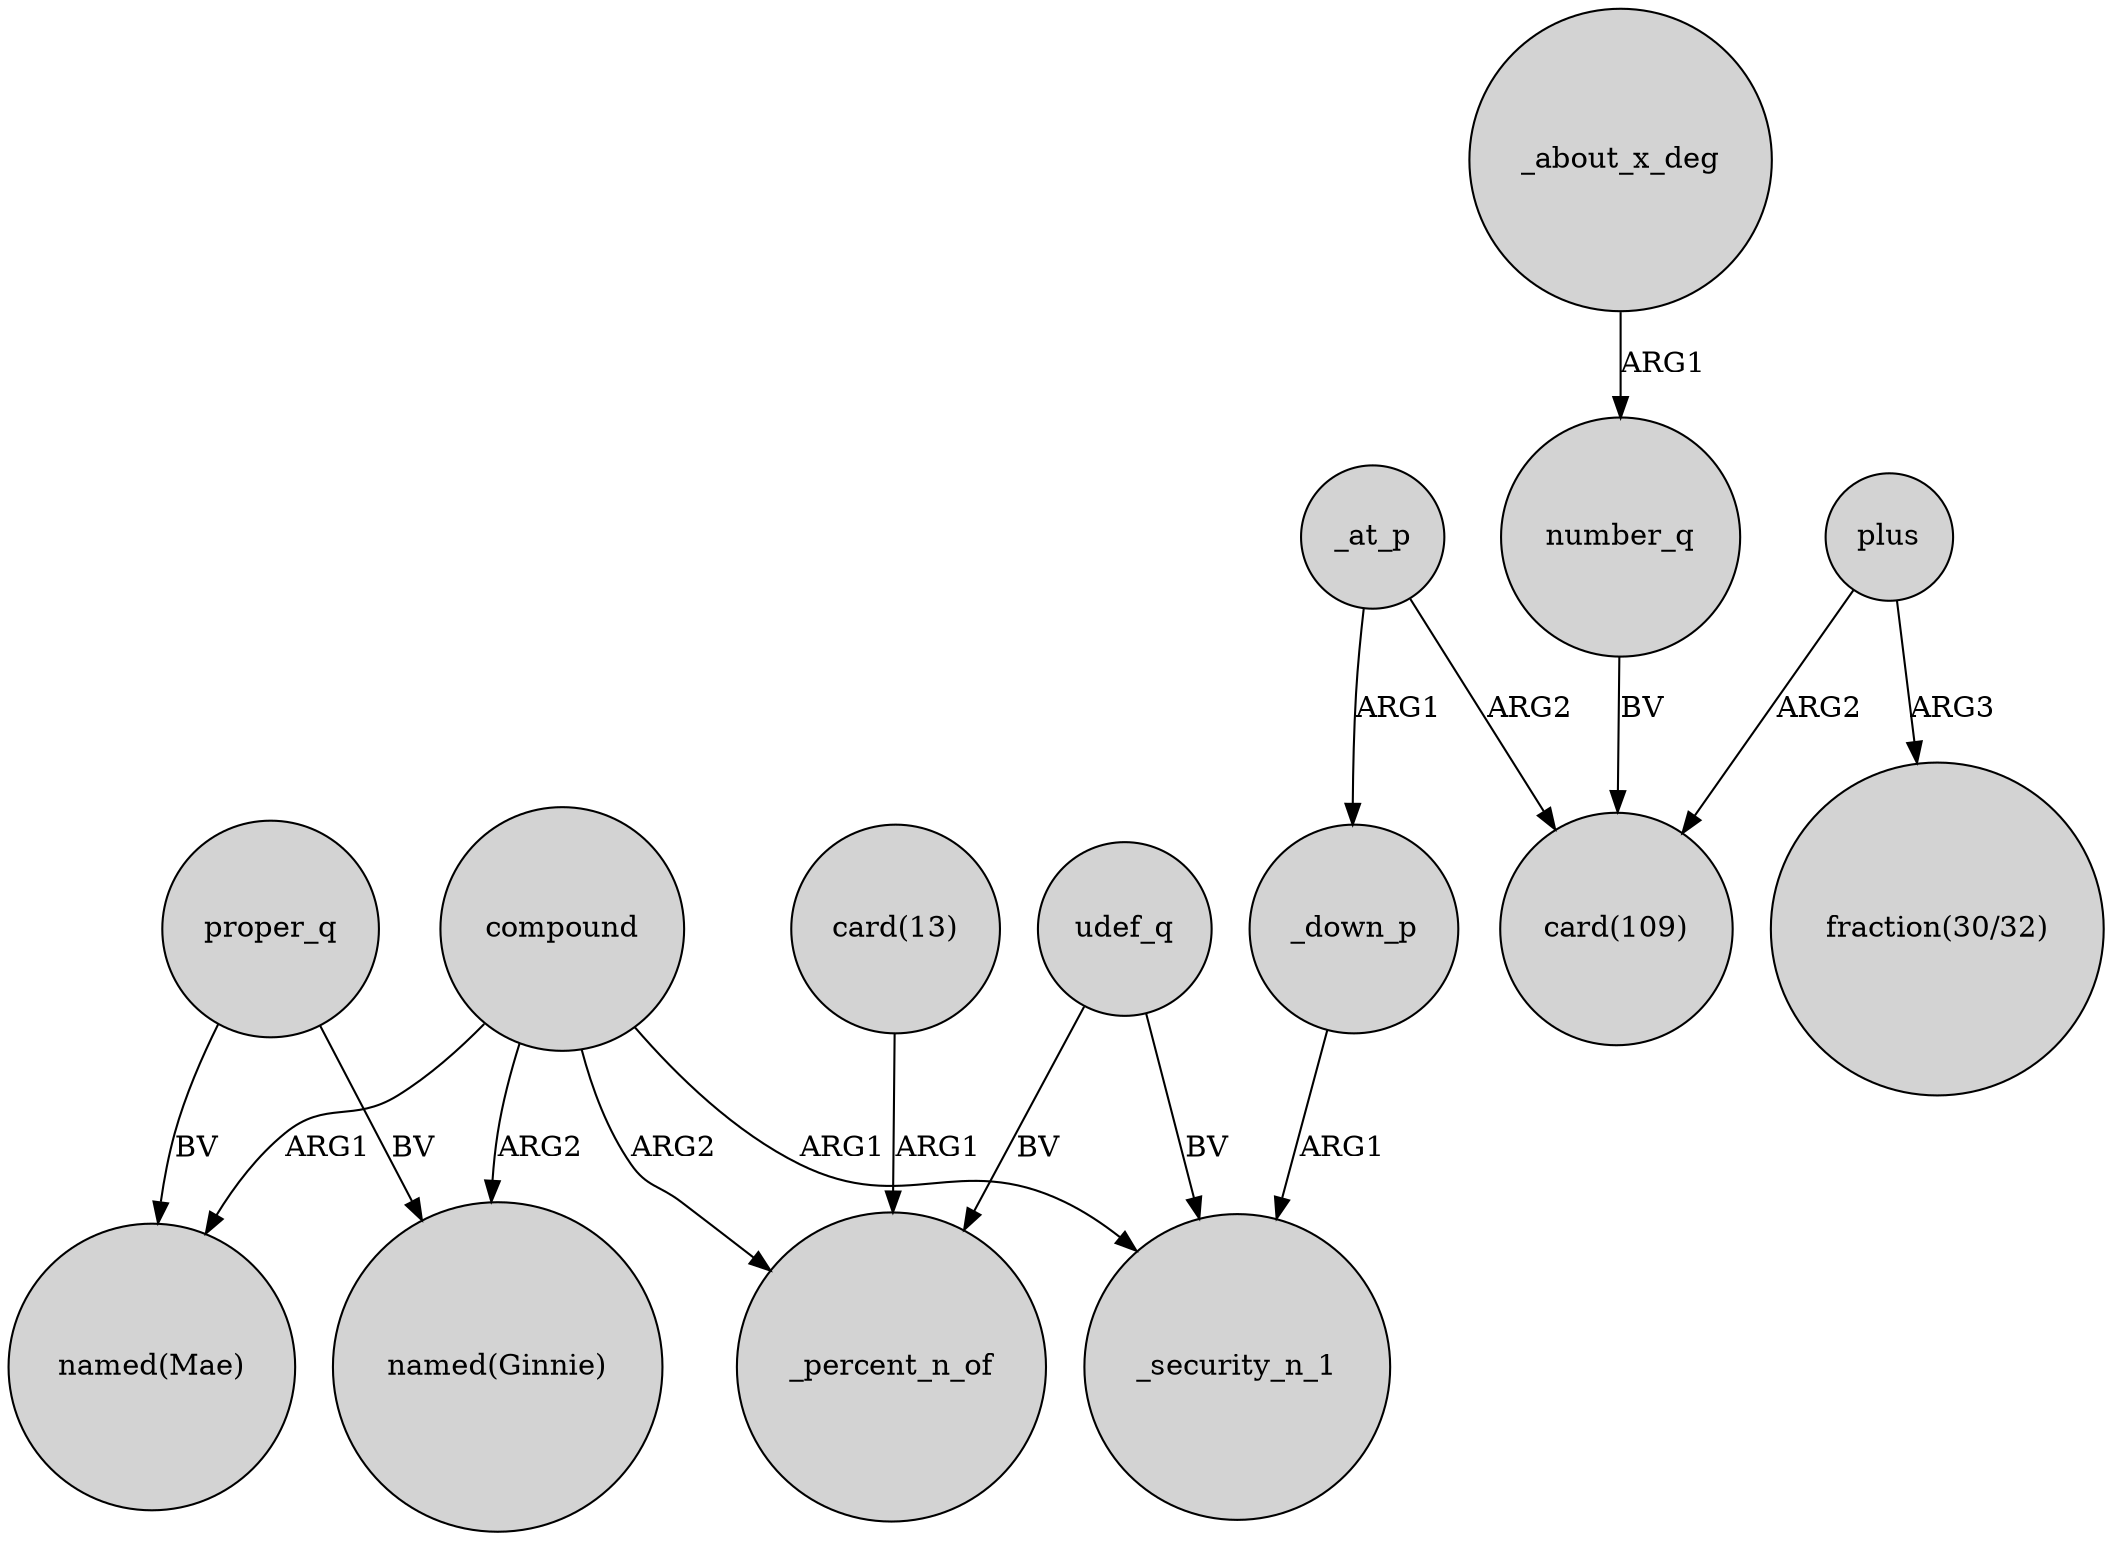 digraph {
	node [shape=circle style=filled]
	proper_q -> "named(Ginnie)" [label=BV]
	number_q -> "card(109)" [label=BV]
	"card(13)" -> _percent_n_of [label=ARG1]
	udef_q -> _percent_n_of [label=BV]
	compound -> _security_n_1 [label=ARG1]
	compound -> _percent_n_of [label=ARG2]
	_down_p -> _security_n_1 [label=ARG1]
	compound -> "named(Mae)" [label=ARG1]
	proper_q -> "named(Mae)" [label=BV]
	compound -> "named(Ginnie)" [label=ARG2]
	_about_x_deg -> number_q [label=ARG1]
	_at_p -> "card(109)" [label=ARG2]
	_at_p -> _down_p [label=ARG1]
	plus -> "fraction(30/32)" [label=ARG3]
	plus -> "card(109)" [label=ARG2]
	udef_q -> _security_n_1 [label=BV]
}
